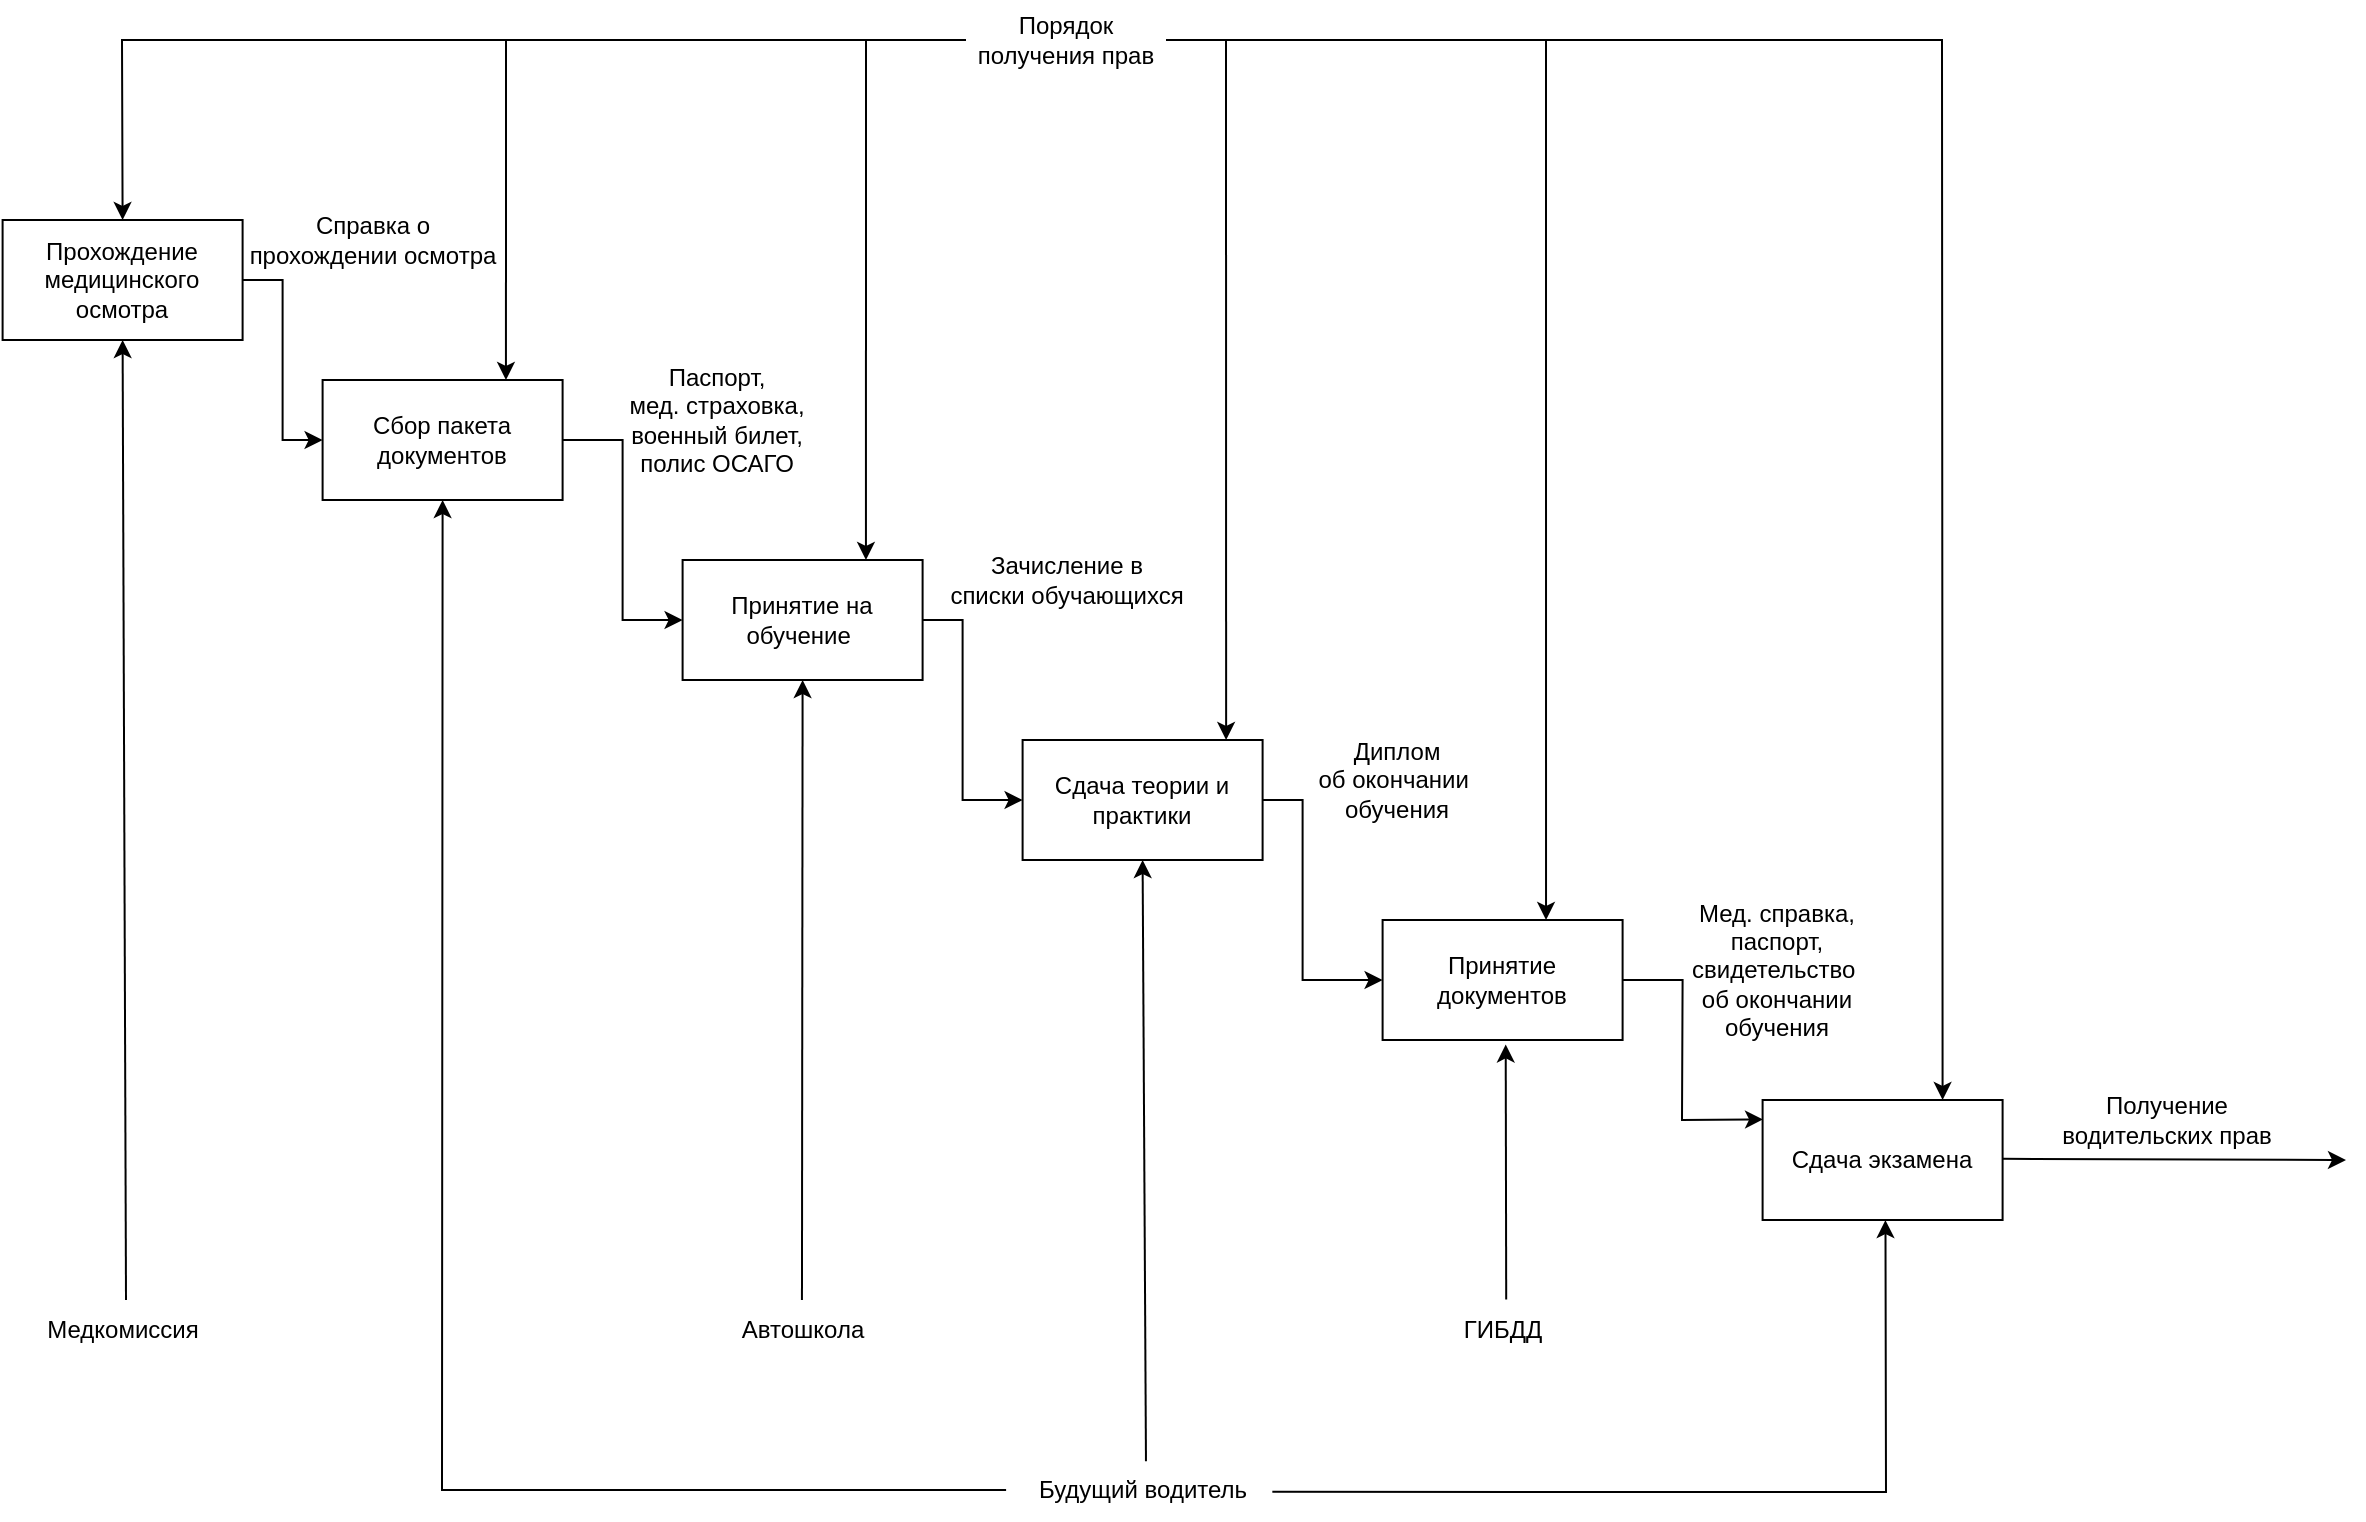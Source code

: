 <mxfile version="20.5.3" type="device"><diagram id="gTUiq-eLAnCRmQmGCv8K" name="Страница 1"><mxGraphModel dx="1422" dy="794" grid="1" gridSize="10" guides="1" tooltips="1" connect="1" arrows="1" fold="1" page="1" pageScale="1" pageWidth="4681" pageHeight="3300" math="0" shadow="0"><root><mxCell id="0"/><mxCell id="1" parent="0"/><mxCell id="9CwFRaYeVlZy01mMvBAM-1" value="Сбор пакета документов" style="rounded=0;whiteSpace=wrap;html=1;" parent="1" vertex="1"><mxGeometry x="1348.3" y="630" width="120" height="60" as="geometry"/></mxCell><mxCell id="9CwFRaYeVlZy01mMvBAM-2" value="Прохождение медицинского осмотра" style="rounded=0;whiteSpace=wrap;html=1;" parent="1" vertex="1"><mxGeometry x="1188.3" y="550" width="120" height="60" as="geometry"/></mxCell><mxCell id="9CwFRaYeVlZy01mMvBAM-3" value="Принятие на обучение&amp;nbsp;" style="rounded=0;whiteSpace=wrap;html=1;" parent="1" vertex="1"><mxGeometry x="1528.3" y="720" width="120" height="60" as="geometry"/></mxCell><mxCell id="9CwFRaYeVlZy01mMvBAM-4" value="Сдача теории и практики" style="rounded=0;whiteSpace=wrap;html=1;" parent="1" vertex="1"><mxGeometry x="1698.3" y="810" width="120" height="60" as="geometry"/></mxCell><mxCell id="9CwFRaYeVlZy01mMvBAM-9" value="" style="endArrow=classic;html=1;rounded=0;exitX=1;exitY=0.5;exitDx=0;exitDy=0;entryX=0;entryY=0.5;entryDx=0;entryDy=0;" parent="1" source="9CwFRaYeVlZy01mMvBAM-2" target="9CwFRaYeVlZy01mMvBAM-1" edge="1"><mxGeometry width="50" height="50" relative="1" as="geometry"><mxPoint x="1408.3" y="790" as="sourcePoint"/><mxPoint x="1458.3" y="740" as="targetPoint"/><Array as="points"><mxPoint x="1328.3" y="580"/><mxPoint x="1328.3" y="660"/></Array></mxGeometry></mxCell><mxCell id="9CwFRaYeVlZy01mMvBAM-10" value="" style="endArrow=classic;html=1;rounded=0;exitX=1;exitY=0.5;exitDx=0;exitDy=0;entryX=0;entryY=0.5;entryDx=0;entryDy=0;" parent="1" source="9CwFRaYeVlZy01mMvBAM-1" target="9CwFRaYeVlZy01mMvBAM-3" edge="1"><mxGeometry width="50" height="50" relative="1" as="geometry"><mxPoint x="1518.3" y="560" as="sourcePoint"/><mxPoint x="1588.3" y="640" as="targetPoint"/><Array as="points"><mxPoint x="1498.3" y="660"/><mxPoint x="1498.3" y="750"/></Array></mxGeometry></mxCell><mxCell id="9CwFRaYeVlZy01mMvBAM-11" value="Принятие документов" style="rounded=0;whiteSpace=wrap;html=1;" parent="1" vertex="1"><mxGeometry x="1878.3" y="900" width="120" height="60" as="geometry"/></mxCell><mxCell id="9CwFRaYeVlZy01mMvBAM-12" value="Сдача экзамена" style="rounded=0;whiteSpace=wrap;html=1;" parent="1" vertex="1"><mxGeometry x="2068.3" y="990" width="120" height="60" as="geometry"/></mxCell><mxCell id="9CwFRaYeVlZy01mMvBAM-13" value="" style="endArrow=classic;html=1;rounded=0;exitX=1;exitY=0.5;exitDx=0;exitDy=0;entryX=0;entryY=0.5;entryDx=0;entryDy=0;" parent="1" source="9CwFRaYeVlZy01mMvBAM-3" target="9CwFRaYeVlZy01mMvBAM-4" edge="1"><mxGeometry width="50" height="50" relative="1" as="geometry"><mxPoint x="1728.3" y="640" as="sourcePoint"/><mxPoint x="1798.3" y="730" as="targetPoint"/><Array as="points"><mxPoint x="1668.3" y="750"/><mxPoint x="1668.3" y="840"/></Array></mxGeometry></mxCell><mxCell id="9CwFRaYeVlZy01mMvBAM-14" value="" style="endArrow=classic;html=1;rounded=0;exitX=1;exitY=0.5;exitDx=0;exitDy=0;entryX=0;entryY=0.5;entryDx=0;entryDy=0;" parent="1" source="9CwFRaYeVlZy01mMvBAM-4" target="9CwFRaYeVlZy01mMvBAM-11" edge="1"><mxGeometry width="50" height="50" relative="1" as="geometry"><mxPoint x="1828.3" y="840" as="sourcePoint"/><mxPoint x="1878.3" y="930" as="targetPoint"/><Array as="points"><mxPoint x="1838.3" y="840"/><mxPoint x="1838.3" y="930"/></Array></mxGeometry></mxCell><mxCell id="9CwFRaYeVlZy01mMvBAM-15" value="" style="endArrow=classic;html=1;rounded=0;exitX=1;exitY=0.5;exitDx=0;exitDy=0;entryX=0.002;entryY=0.162;entryDx=0;entryDy=0;entryPerimeter=0;" parent="1" source="9CwFRaYeVlZy01mMvBAM-11" target="9CwFRaYeVlZy01mMvBAM-12" edge="1"><mxGeometry width="50" height="50" relative="1" as="geometry"><mxPoint x="2008.3" y="930" as="sourcePoint"/><mxPoint x="2048.3" y="1040" as="targetPoint"/><Array as="points"><mxPoint x="2028.3" y="930"/><mxPoint x="2028" y="1000"/></Array></mxGeometry></mxCell><mxCell id="9CwFRaYeVlZy01mMvBAM-18" value="" style="endArrow=classic;html=1;rounded=0;entryX=0.513;entryY=1.037;entryDx=0;entryDy=0;exitX=0.53;exitY=-0.008;exitDx=0;exitDy=0;exitPerimeter=0;entryPerimeter=0;" parent="1" source="9CwFRaYeVlZy01mMvBAM-19" target="9CwFRaYeVlZy01mMvBAM-11" edge="1"><mxGeometry width="50" height="50" relative="1" as="geometry"><mxPoint x="1938.3" y="1060" as="sourcePoint"/><mxPoint x="1948.3" y="1050" as="targetPoint"/></mxGeometry></mxCell><mxCell id="9CwFRaYeVlZy01mMvBAM-19" value="ГИБДД" style="text;html=1;align=center;verticalAlign=middle;resizable=0;points=[];autosize=1;strokeColor=none;fillColor=none;" parent="1" vertex="1"><mxGeometry x="1908.3" y="1090" width="60" height="30" as="geometry"/></mxCell><mxCell id="9CwFRaYeVlZy01mMvBAM-20" value="" style="endArrow=classic;html=1;rounded=0;entryX=0.5;entryY=1;entryDx=0;entryDy=0;exitX=0.513;exitY=0.019;exitDx=0;exitDy=0;exitPerimeter=0;" parent="1" source="9CwFRaYeVlZy01mMvBAM-22" target="9CwFRaYeVlZy01mMvBAM-4" edge="1"><mxGeometry width="50" height="50" relative="1" as="geometry"><mxPoint x="1770" y="910" as="sourcePoint"/><mxPoint x="1768.3" y="950" as="targetPoint"/></mxGeometry></mxCell><mxCell id="9CwFRaYeVlZy01mMvBAM-22" value="Будущий водитель" style="text;html=1;align=center;verticalAlign=middle;resizable=0;points=[];autosize=1;strokeColor=none;fillColor=none;" parent="1" vertex="1"><mxGeometry x="1693.3" y="1170" width="130" height="30" as="geometry"/></mxCell><mxCell id="9CwFRaYeVlZy01mMvBAM-23" value="" style="endArrow=classic;html=1;rounded=0;entryX=0.5;entryY=1;entryDx=0;entryDy=0;exitX=0.496;exitY=0;exitDx=0;exitDy=0;exitPerimeter=0;" parent="1" source="9CwFRaYeVlZy01mMvBAM-24" target="9CwFRaYeVlZy01mMvBAM-3" edge="1"><mxGeometry width="50" height="50" relative="1" as="geometry"><mxPoint x="1588.3" y="1050" as="sourcePoint"/><mxPoint x="1598.3" y="910" as="targetPoint"/></mxGeometry></mxCell><mxCell id="9CwFRaYeVlZy01mMvBAM-24" value="Автошкола" style="text;html=1;align=center;verticalAlign=middle;resizable=0;points=[];autosize=1;strokeColor=none;fillColor=none;" parent="1" vertex="1"><mxGeometry x="1548.3" y="1090" width="80" height="30" as="geometry"/></mxCell><mxCell id="9CwFRaYeVlZy01mMvBAM-25" value="" style="endArrow=classic;html=1;rounded=0;entryX=0.5;entryY=1;entryDx=0;entryDy=0;exitX=0.517;exitY=0;exitDx=0;exitDy=0;exitPerimeter=0;" parent="1" source="9CwFRaYeVlZy01mMvBAM-26" target="9CwFRaYeVlZy01mMvBAM-2" edge="1"><mxGeometry width="50" height="50" relative="1" as="geometry"><mxPoint x="1250" y="1040" as="sourcePoint"/><mxPoint x="1250" y="690" as="targetPoint"/></mxGeometry></mxCell><mxCell id="9CwFRaYeVlZy01mMvBAM-26" value="Медкомиссия" style="text;html=1;align=center;verticalAlign=middle;resizable=0;points=[];autosize=1;strokeColor=none;fillColor=none;" parent="1" vertex="1"><mxGeometry x="1198.3" y="1090" width="100" height="30" as="geometry"/></mxCell><mxCell id="9CwFRaYeVlZy01mMvBAM-27" value="Справка о &lt;br&gt;прохождении осмотра" style="text;html=1;align=center;verticalAlign=middle;resizable=0;points=[];autosize=1;strokeColor=none;fillColor=none;" parent="1" vertex="1"><mxGeometry x="1298.3" y="540" width="150" height="40" as="geometry"/></mxCell><mxCell id="9CwFRaYeVlZy01mMvBAM-28" value="Паспорт, &lt;br&gt;мед. страховка, &lt;br&gt;военный билет,&lt;br&gt;полис ОСАГО" style="text;html=1;align=center;verticalAlign=middle;resizable=0;points=[];autosize=1;strokeColor=none;fillColor=none;" parent="1" vertex="1"><mxGeometry x="1490" y="615" width="110" height="70" as="geometry"/></mxCell><mxCell id="9CwFRaYeVlZy01mMvBAM-29" value="" style="endArrow=classic;html=1;rounded=0;entryX=0.5;entryY=1;entryDx=0;entryDy=0;exitX=-0.025;exitY=0.5;exitDx=0;exitDy=0;exitPerimeter=0;" parent="1" source="9CwFRaYeVlZy01mMvBAM-22" target="9CwFRaYeVlZy01mMvBAM-1" edge="1"><mxGeometry width="50" height="50" relative="1" as="geometry"><mxPoint x="1610" y="1155" as="sourcePoint"/><mxPoint x="1660" y="1105" as="targetPoint"/><Array as="points"><mxPoint x="1408" y="1185"/></Array></mxGeometry></mxCell><mxCell id="9CwFRaYeVlZy01mMvBAM-30" value="" style="endArrow=classic;html=1;rounded=0;entryX=0.512;entryY=1.001;entryDx=0;entryDy=0;exitX=0.999;exitY=0.531;exitDx=0;exitDy=0;exitPerimeter=0;entryPerimeter=0;" parent="1" source="9CwFRaYeVlZy01mMvBAM-22" target="9CwFRaYeVlZy01mMvBAM-12" edge="1"><mxGeometry width="50" height="50" relative="1" as="geometry"><mxPoint x="1970" y="1200" as="sourcePoint"/><mxPoint x="2127.47" y="1060.0" as="targetPoint"/><Array as="points"><mxPoint x="2130" y="1186"/></Array></mxGeometry></mxCell><mxCell id="9CwFRaYeVlZy01mMvBAM-37" value="" style="endArrow=classic;html=1;rounded=0;" parent="1" edge="1"><mxGeometry width="50" height="50" relative="1" as="geometry"><mxPoint x="2188.3" y="1019.41" as="sourcePoint"/><mxPoint x="2360" y="1020" as="targetPoint"/></mxGeometry></mxCell><mxCell id="9CwFRaYeVlZy01mMvBAM-38" value="Получение&lt;br&gt;водительских прав" style="text;html=1;align=center;verticalAlign=middle;resizable=0;points=[];autosize=1;strokeColor=none;fillColor=none;" parent="1" vertex="1"><mxGeometry x="2205" y="980" width="130" height="40" as="geometry"/></mxCell><mxCell id="9CwFRaYeVlZy01mMvBAM-39" value="Зачисление в &lt;br&gt;списки обучающихся" style="text;html=1;align=center;verticalAlign=middle;resizable=0;points=[];autosize=1;strokeColor=none;fillColor=none;" parent="1" vertex="1"><mxGeometry x="1650" y="710" width="140" height="40" as="geometry"/></mxCell><mxCell id="9CwFRaYeVlZy01mMvBAM-40" value="Диплом&lt;br&gt;об окончании&amp;nbsp;&lt;br&gt;обучения" style="text;html=1;align=center;verticalAlign=middle;resizable=0;points=[];autosize=1;strokeColor=none;fillColor=none;" parent="1" vertex="1"><mxGeometry x="1835" y="800" width="100" height="60" as="geometry"/></mxCell><mxCell id="9CwFRaYeVlZy01mMvBAM-41" value="Мед. справка,&lt;br&gt;паспорт,&lt;br&gt;свидетельство&amp;nbsp;&lt;br&gt;об окончании&lt;br&gt;обучения" style="text;html=1;align=center;verticalAlign=middle;resizable=0;points=[];autosize=1;strokeColor=none;fillColor=none;" parent="1" vertex="1"><mxGeometry x="2020" y="880" width="110" height="90" as="geometry"/></mxCell><mxCell id="9CwFRaYeVlZy01mMvBAM-43" value="Порядок&lt;br&gt;получения прав" style="text;html=1;strokeColor=none;fillColor=none;align=center;verticalAlign=middle;whiteSpace=wrap;rounded=0;" parent="1" vertex="1"><mxGeometry x="1670" y="440" width="100" height="40" as="geometry"/></mxCell><mxCell id="9CwFRaYeVlZy01mMvBAM-44" value="" style="endArrow=classic;html=1;rounded=0;exitX=0;exitY=0.5;exitDx=0;exitDy=0;entryX=0.5;entryY=0;entryDx=0;entryDy=0;" parent="1" source="9CwFRaYeVlZy01mMvBAM-43" target="9CwFRaYeVlZy01mMvBAM-2" edge="1"><mxGeometry width="50" height="50" relative="1" as="geometry"><mxPoint x="1580" y="460" as="sourcePoint"/><mxPoint x="1460" y="460" as="targetPoint"/><Array as="points"><mxPoint x="1248" y="460"/></Array></mxGeometry></mxCell><mxCell id="9CwFRaYeVlZy01mMvBAM-45" value="" style="endArrow=classic;html=1;rounded=0;exitX=1;exitY=0.5;exitDx=0;exitDy=0;entryX=0.75;entryY=0;entryDx=0;entryDy=0;" parent="1" source="9CwFRaYeVlZy01mMvBAM-43" target="9CwFRaYeVlZy01mMvBAM-12" edge="1"><mxGeometry width="50" height="50" relative="1" as="geometry"><mxPoint x="1810" y="460" as="sourcePoint"/><mxPoint x="2160" y="870" as="targetPoint"/><Array as="points"><mxPoint x="2158" y="460"/></Array></mxGeometry></mxCell><mxCell id="9CwFRaYeVlZy01mMvBAM-46" value="" style="endArrow=classic;html=1;rounded=0;entryX=0.764;entryY=0;entryDx=0;entryDy=0;entryPerimeter=0;" parent="1" target="9CwFRaYeVlZy01mMvBAM-1" edge="1"><mxGeometry width="50" height="50" relative="1" as="geometry"><mxPoint x="1440" y="460" as="sourcePoint"/><mxPoint x="1440" y="620" as="targetPoint"/></mxGeometry></mxCell><mxCell id="9CwFRaYeVlZy01mMvBAM-47" value="" style="endArrow=classic;html=1;rounded=0;entryX=0.764;entryY=0;entryDx=0;entryDy=0;entryPerimeter=0;" parent="1" target="9CwFRaYeVlZy01mMvBAM-3" edge="1"><mxGeometry width="50" height="50" relative="1" as="geometry"><mxPoint x="1620" y="460" as="sourcePoint"/><mxPoint x="1620" y="710" as="targetPoint"/></mxGeometry></mxCell><mxCell id="9CwFRaYeVlZy01mMvBAM-48" value="" style="endArrow=classic;html=1;rounded=0;entryX=0.848;entryY=0;entryDx=0;entryDy=0;entryPerimeter=0;" parent="1" target="9CwFRaYeVlZy01mMvBAM-4" edge="1"><mxGeometry width="50" height="50" relative="1" as="geometry"><mxPoint x="1800" y="460" as="sourcePoint"/><mxPoint x="1800" y="790" as="targetPoint"/></mxGeometry></mxCell><mxCell id="9CwFRaYeVlZy01mMvBAM-49" value="" style="endArrow=classic;html=1;rounded=0;entryX=0.681;entryY=0;entryDx=0;entryDy=0;entryPerimeter=0;" parent="1" target="9CwFRaYeVlZy01mMvBAM-11" edge="1"><mxGeometry width="50" height="50" relative="1" as="geometry"><mxPoint x="1960" y="460" as="sourcePoint"/><mxPoint x="1960" y="870" as="targetPoint"/></mxGeometry></mxCell></root></mxGraphModel></diagram></mxfile>